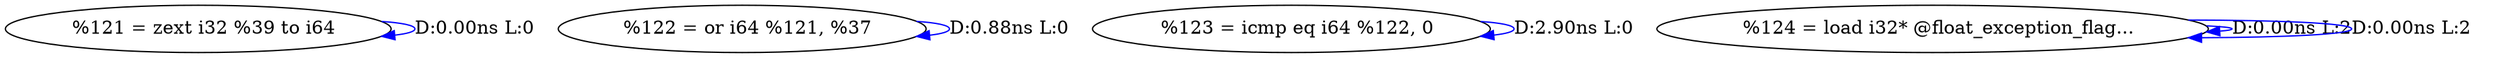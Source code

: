 digraph {
Node0x333efb0[label="  %121 = zext i32 %39 to i64"];
Node0x333efb0 -> Node0x333efb0[label="D:0.00ns L:0",color=blue];
Node0x333f090[label="  %122 = or i64 %121, %37"];
Node0x333f090 -> Node0x333f090[label="D:0.88ns L:0",color=blue];
Node0x333f170[label="  %123 = icmp eq i64 %122, 0"];
Node0x333f170 -> Node0x333f170[label="D:2.90ns L:0",color=blue];
Node0x333f250[label="  %124 = load i32* @float_exception_flag..."];
Node0x333f250 -> Node0x333f250[label="D:0.00ns L:2",color=blue];
Node0x333f250 -> Node0x333f250[label="D:0.00ns L:2",color=blue];
}
